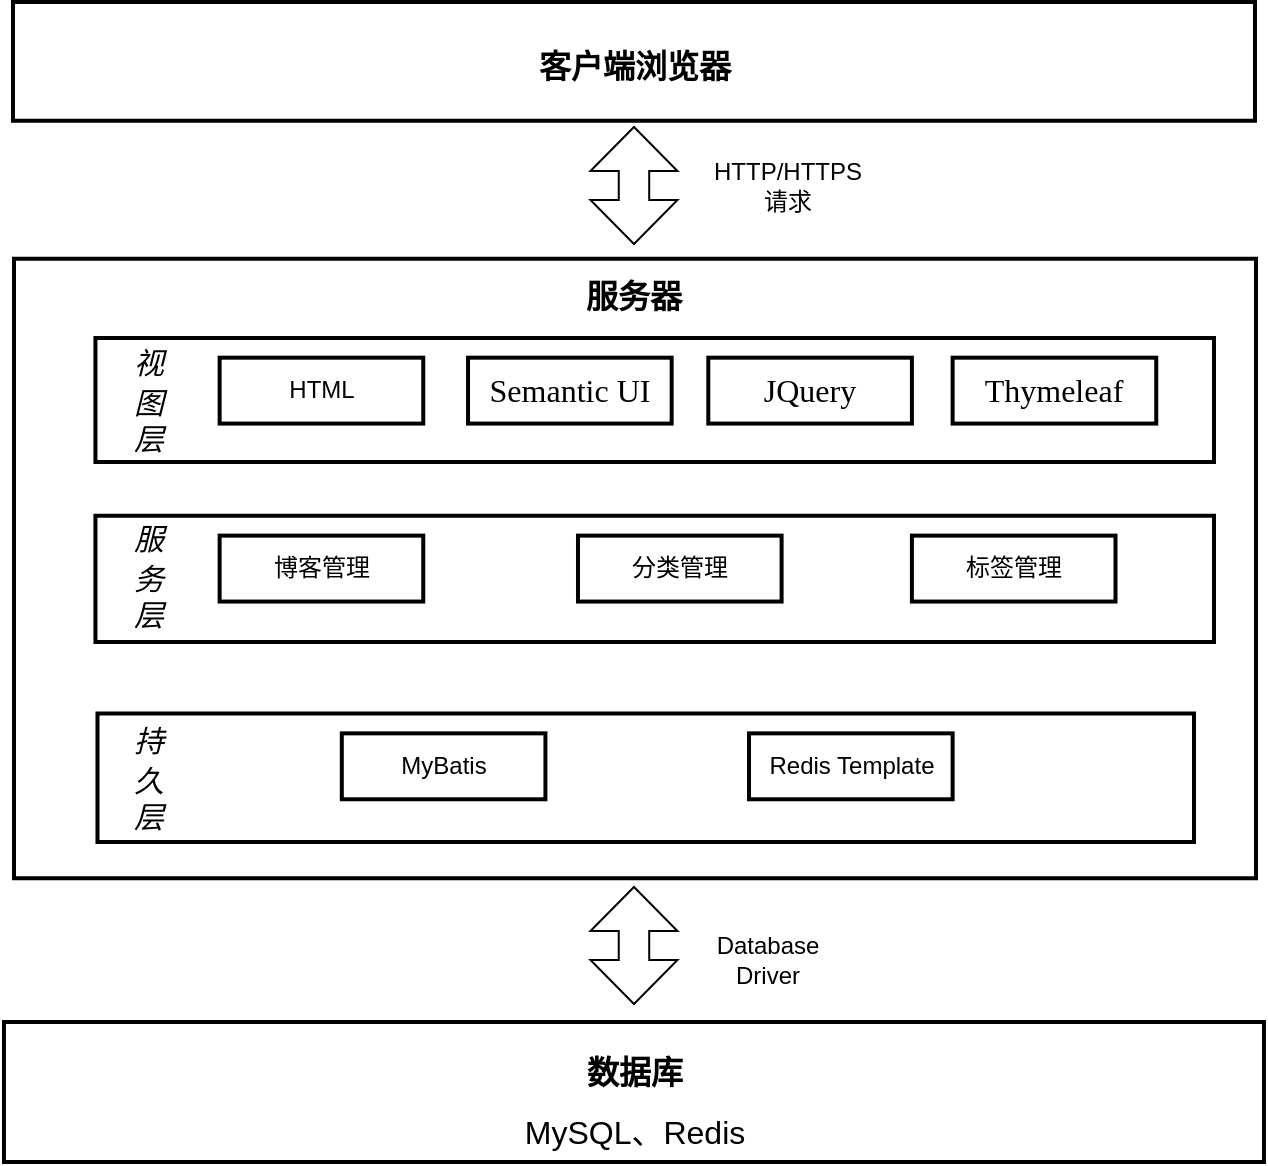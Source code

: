 <mxfile version="24.2.5" type="github">
  <diagram name="第 1 页" id="DCjY2M32DhdbJTFIdupm">
    <mxGraphModel dx="1221" dy="670" grid="1" gridSize="10" guides="1" tooltips="1" connect="1" arrows="1" fold="1" page="1" pageScale="1" pageWidth="827" pageHeight="1169" math="0" shadow="0">
      <root>
        <mxCell id="0" />
        <mxCell id="1" parent="0" />
        <mxCell id="ELv2HFd_2RZIdf7TtYIx-8" value="" style="group" vertex="1" connectable="0" parent="1">
          <mxGeometry x="97.99" y="110" width="630" height="580" as="geometry" />
        </mxCell>
        <mxCell id="WjFN8tZ_Sl9ltCgVFsNj-6" value="" style="verticalLabelPosition=top;verticalAlign=bottom;html=1;shape=mxgraph.basic.rect;fillColor2=none;strokeWidth=2;size=20;indent=5;labelPosition=center;align=center;" parent="ELv2HFd_2RZIdf7TtYIx-8" vertex="1">
          <mxGeometry x="5.01" y="128.409" width="621.0" height="309.773" as="geometry" />
        </mxCell>
        <mxCell id="WjFN8tZ_Sl9ltCgVFsNj-7" value="&lt;h1&gt;&lt;font style=&quot;font-size: 16px;&quot;&gt;服务器&lt;/font&gt;&lt;/h1&gt;" style="text;html=1;align=center;verticalAlign=middle;whiteSpace=wrap;rounded=0;strokeWidth=2;" parent="ELv2HFd_2RZIdf7TtYIx-8" vertex="1">
          <mxGeometry x="232.031" y="135" width="165.939" height="19.773" as="geometry" />
        </mxCell>
        <mxCell id="WjFN8tZ_Sl9ltCgVFsNj-8" value="&lt;h1&gt;&lt;br&gt;&lt;/h1&gt;" style="verticalLabelPosition=middle;verticalAlign=middle;html=1;shape=mxgraph.basic.rect;fillColor2=none;strokeWidth=2;size=20;indent=5;labelPosition=center;align=center;" parent="ELv2HFd_2RZIdf7TtYIx-8" vertex="1">
          <mxGeometry x="45.73" y="167.95" width="559.28" height="62.05" as="geometry" />
        </mxCell>
        <mxCell id="WjFN8tZ_Sl9ltCgVFsNj-9" value="&lt;font style=&quot;font-size: 15px;&quot; face=&quot;Verdana&quot;&gt;&lt;i style=&quot;&quot;&gt;视&lt;/i&gt;&lt;/font&gt;&lt;div style=&quot;font-size: 15px;&quot;&gt;&lt;font style=&quot;font-size: 15px;&quot; face=&quot;eEsPGfAhy_EH3d2n-p2c&quot;&gt;&lt;i&gt;图&lt;/i&gt;&lt;/font&gt;&lt;/div&gt;&lt;div style=&quot;font-size: 15px;&quot;&gt;&lt;font style=&quot;font-size: 15px;&quot; face=&quot;eEsPGfAhy_EH3d2n-p2c&quot;&gt;&lt;i style=&quot;&quot;&gt;层&lt;/i&gt;&lt;/font&gt;&lt;/div&gt;" style="text;html=1;align=center;verticalAlign=middle;whiteSpace=wrap;rounded=0;horizontal=1;fontSize=17;strokeWidth=2;" parent="ELv2HFd_2RZIdf7TtYIx-8" vertex="1">
          <mxGeometry x="46.749" y="169.319" width="50.902" height="59.318" as="geometry" />
        </mxCell>
        <mxCell id="WjFN8tZ_Sl9ltCgVFsNj-10" value="HTML" style="rounded=0;whiteSpace=wrap;html=1;strokeWidth=2;" parent="ELv2HFd_2RZIdf7TtYIx-8" vertex="1">
          <mxGeometry x="107.831" y="177.841" width="101.803" height="32.955" as="geometry" />
        </mxCell>
        <mxCell id="WjFN8tZ_Sl9ltCgVFsNj-11" value="&lt;p class=&quot;MsoNormal&quot;&gt;&lt;span style=&quot;mso-spacerun:&#39;yes&#39;;font-family:宋体;mso-ascii-font-family:Calibri;&lt;br/&gt;mso-hansi-font-family:Calibri;mso-bidi-font-family:&#39;Times New Roman&#39;;font-size:12.0pt;&lt;br/&gt;mso-font-kerning:1.0pt;&quot;&gt;&lt;font face=&quot;Calibri&quot;&gt;Semantic UI&lt;/font&gt;&lt;/span&gt;&lt;/p&gt;" style="rounded=0;whiteSpace=wrap;html=1;strokeWidth=2;" parent="ELv2HFd_2RZIdf7TtYIx-8" vertex="1">
          <mxGeometry x="232.031" y="177.841" width="101.803" height="32.955" as="geometry" />
        </mxCell>
        <mxCell id="WjFN8tZ_Sl9ltCgVFsNj-12" value="&lt;p class=&quot;MsoNormal&quot;&gt;&lt;span style=&quot;mso-spacerun:&#39;yes&#39;;font-family:宋体;mso-ascii-font-family:Calibri;&lt;br/&gt;mso-hansi-font-family:Calibri;mso-bidi-font-family:&#39;Times New Roman&#39;;font-size:12.0pt;&lt;br/&gt;mso-font-kerning:1.0pt;&quot;&gt;&lt;font face=&quot;Calibri&quot;&gt;JQuery&lt;/font&gt;&lt;/span&gt;&lt;/p&gt;" style="rounded=0;whiteSpace=wrap;html=1;strokeWidth=2;" parent="ELv2HFd_2RZIdf7TtYIx-8" vertex="1">
          <mxGeometry x="352.159" y="177.841" width="101.803" height="32.955" as="geometry" />
        </mxCell>
        <mxCell id="WjFN8tZ_Sl9ltCgVFsNj-13" value="&lt;p class=&quot;MsoNormal&quot;&gt;&lt;span style=&quot;mso-spacerun:&#39;yes&#39;;font-family:宋体;mso-ascii-font-family:Calibri;&lt;br/&gt;mso-hansi-font-family:Calibri;mso-bidi-font-family:&#39;Times New Roman&#39;;font-size:12.0pt;&lt;br/&gt;mso-font-kerning:1.0pt;&quot;&gt;&lt;font face=&quot;Calibri&quot;&gt;Thymeleaf&lt;/font&gt;&lt;/span&gt;&lt;/p&gt;" style="rounded=0;whiteSpace=wrap;html=1;strokeWidth=2;" parent="ELv2HFd_2RZIdf7TtYIx-8" vertex="1">
          <mxGeometry x="474.323" y="177.841" width="101.803" height="32.955" as="geometry" />
        </mxCell>
        <mxCell id="WjFN8tZ_Sl9ltCgVFsNj-14" value="&lt;h1&gt;&lt;br&gt;&lt;/h1&gt;" style="verticalLabelPosition=middle;verticalAlign=middle;html=1;shape=mxgraph.basic.rect;fillColor2=none;strokeWidth=2;size=20;indent=5;labelPosition=center;align=center;" parent="ELv2HFd_2RZIdf7TtYIx-8" vertex="1">
          <mxGeometry x="45.73" y="256.93" width="559.28" height="63.07" as="geometry" />
        </mxCell>
        <mxCell id="WjFN8tZ_Sl9ltCgVFsNj-15" value="&lt;font style=&quot;font-size: 15px;&quot; face=&quot;Verdana&quot;&gt;&lt;i&gt;服&lt;/i&gt;&lt;/font&gt;&lt;div style=&quot;font-size: 15px;&quot;&gt;&lt;font style=&quot;font-size: 15px;&quot; face=&quot;Verdana&quot;&gt;&lt;i&gt;务&lt;/i&gt;&lt;/font&gt;&lt;/div&gt;&lt;div style=&quot;font-size: 15px;&quot;&gt;&lt;font style=&quot;font-size: 15px;&quot; face=&quot;Verdana&quot;&gt;&lt;i&gt;层&lt;/i&gt;&lt;/font&gt;&lt;/div&gt;" style="text;html=1;align=center;verticalAlign=middle;whiteSpace=wrap;rounded=0;horizontal=1;fontSize=17;strokeWidth=2;" parent="ELv2HFd_2RZIdf7TtYIx-8" vertex="1">
          <mxGeometry x="46.749" y="256.926" width="50.902" height="59.318" as="geometry" />
        </mxCell>
        <mxCell id="WjFN8tZ_Sl9ltCgVFsNj-16" value="博客管理" style="rounded=0;whiteSpace=wrap;html=1;strokeWidth=2;" parent="ELv2HFd_2RZIdf7TtYIx-8" vertex="1">
          <mxGeometry x="107.831" y="266.818" width="101.803" height="32.955" as="geometry" />
        </mxCell>
        <mxCell id="WjFN8tZ_Sl9ltCgVFsNj-17" value="分类管理" style="rounded=0;whiteSpace=wrap;html=1;strokeWidth=2;" parent="ELv2HFd_2RZIdf7TtYIx-8" vertex="1">
          <mxGeometry x="287.005" y="266.818" width="101.803" height="32.955" as="geometry" />
        </mxCell>
        <mxCell id="WjFN8tZ_Sl9ltCgVFsNj-18" value="标签管理" style="rounded=0;whiteSpace=wrap;html=1;strokeWidth=2;" parent="ELv2HFd_2RZIdf7TtYIx-8" vertex="1">
          <mxGeometry x="453.962" y="266.818" width="101.803" height="32.955" as="geometry" />
        </mxCell>
        <mxCell id="WjFN8tZ_Sl9ltCgVFsNj-19" value="&lt;h1&gt;&lt;br&gt;&lt;/h1&gt;" style="verticalLabelPosition=middle;verticalAlign=middle;html=1;shape=mxgraph.basic.rect;fillColor2=none;strokeWidth=2;size=20;indent=5;labelPosition=center;align=center;" parent="ELv2HFd_2RZIdf7TtYIx-8" vertex="1">
          <mxGeometry x="46.75" y="355.8" width="548.26" height="64.2" as="geometry" />
        </mxCell>
        <mxCell id="WjFN8tZ_Sl9ltCgVFsNj-20" value="&lt;font style=&quot;font-size: 15px;&quot; face=&quot;Verdana&quot;&gt;&lt;i&gt;持&lt;/i&gt;&lt;/font&gt;&lt;div style=&quot;font-size: 15px;&quot;&gt;&lt;font style=&quot;font-size: 15px;&quot; face=&quot;Verdana&quot;&gt;&lt;i&gt;久&lt;/i&gt;&lt;/font&gt;&lt;/div&gt;&lt;div style=&quot;font-size: 15px;&quot;&gt;&lt;font style=&quot;font-size: 15px;&quot; face=&quot;Verdana&quot;&gt;&lt;i&gt;层&lt;/i&gt;&lt;/font&gt;&lt;/div&gt;" style="text;html=1;align=center;verticalAlign=middle;whiteSpace=wrap;rounded=0;horizontal=1;fontSize=17;strokeWidth=2;" parent="ELv2HFd_2RZIdf7TtYIx-8" vertex="1">
          <mxGeometry x="46.749" y="358.24" width="50.902" height="59.318" as="geometry" />
        </mxCell>
        <mxCell id="WjFN8tZ_Sl9ltCgVFsNj-21" value="MyBatis" style="rounded=0;whiteSpace=wrap;html=1;strokeWidth=2;" parent="ELv2HFd_2RZIdf7TtYIx-8" vertex="1">
          <mxGeometry x="168.913" y="365.682" width="101.803" height="32.955" as="geometry" />
        </mxCell>
        <mxCell id="WjFN8tZ_Sl9ltCgVFsNj-23" value="Redis Template" style="rounded=0;whiteSpace=wrap;html=1;strokeWidth=2;" parent="ELv2HFd_2RZIdf7TtYIx-8" vertex="1">
          <mxGeometry x="372.52" y="365.682" width="101.803" height="32.955" as="geometry" />
        </mxCell>
        <mxCell id="WjFN8tZ_Sl9ltCgVFsNj-26" value="&lt;h1 style=&quot;font-size: 16px;&quot;&gt;&lt;font style=&quot;font-size: 16px;&quot;&gt;数据库&lt;/font&gt;&lt;/h1&gt;&lt;div style=&quot;font-size: 16px;&quot;&gt;&lt;font style=&quot;font-size: 16px;&quot;&gt;MySQL、Redis&lt;/font&gt;&lt;/div&gt;" style="verticalLabelPosition=middle;verticalAlign=middle;html=1;shape=mxgraph.basic.rect;fillColor2=none;strokeWidth=2;size=20;indent=5;labelPosition=center;align=center;" parent="ELv2HFd_2RZIdf7TtYIx-8" vertex="1">
          <mxGeometry y="510" width="630" height="70" as="geometry" />
        </mxCell>
        <mxCell id="WjFN8tZ_Sl9ltCgVFsNj-3" value="&lt;h1&gt;&lt;font style=&quot;font-size: 16px;&quot;&gt;客户端浏览器&lt;/font&gt;&lt;/h1&gt;" style="verticalLabelPosition=middle;verticalAlign=middle;html=1;shape=mxgraph.basic.rect;fillColor2=none;strokeWidth=2;size=20;indent=5;labelPosition=center;align=center;" parent="ELv2HFd_2RZIdf7TtYIx-8" vertex="1">
          <mxGeometry x="4.5" width="621.0" height="59.318" as="geometry" />
        </mxCell>
        <mxCell id="ELv2HFd_2RZIdf7TtYIx-1" value="" style="html=1;shadow=0;dashed=0;align=center;verticalAlign=middle;shape=mxgraph.arrows2.twoWayArrow;dy=0.65;dx=22;rotation=90;" vertex="1" parent="ELv2HFd_2RZIdf7TtYIx-8">
          <mxGeometry x="285.74" y="70" width="58.52" height="43.5" as="geometry" />
        </mxCell>
        <mxCell id="ELv2HFd_2RZIdf7TtYIx-5" value="" style="html=1;shadow=0;dashed=0;align=center;verticalAlign=middle;shape=mxgraph.arrows2.twoWayArrow;dy=0.65;dx=22;rotation=90;" vertex="1" parent="ELv2HFd_2RZIdf7TtYIx-8">
          <mxGeometry x="285.74" y="450" width="58.52" height="43.5" as="geometry" />
        </mxCell>
        <mxCell id="ELv2HFd_2RZIdf7TtYIx-6" value="HTTP/HTTPS请求" style="text;html=1;align=center;verticalAlign=middle;whiteSpace=wrap;rounded=0;" vertex="1" parent="ELv2HFd_2RZIdf7TtYIx-8">
          <mxGeometry x="362.01" y="76.75" width="60" height="30" as="geometry" />
        </mxCell>
        <mxCell id="ELv2HFd_2RZIdf7TtYIx-7" value="Database Driver" style="text;html=1;align=center;verticalAlign=middle;whiteSpace=wrap;rounded=0;" vertex="1" parent="ELv2HFd_2RZIdf7TtYIx-8">
          <mxGeometry x="352.16" y="463.5" width="60" height="30" as="geometry" />
        </mxCell>
      </root>
    </mxGraphModel>
  </diagram>
</mxfile>
